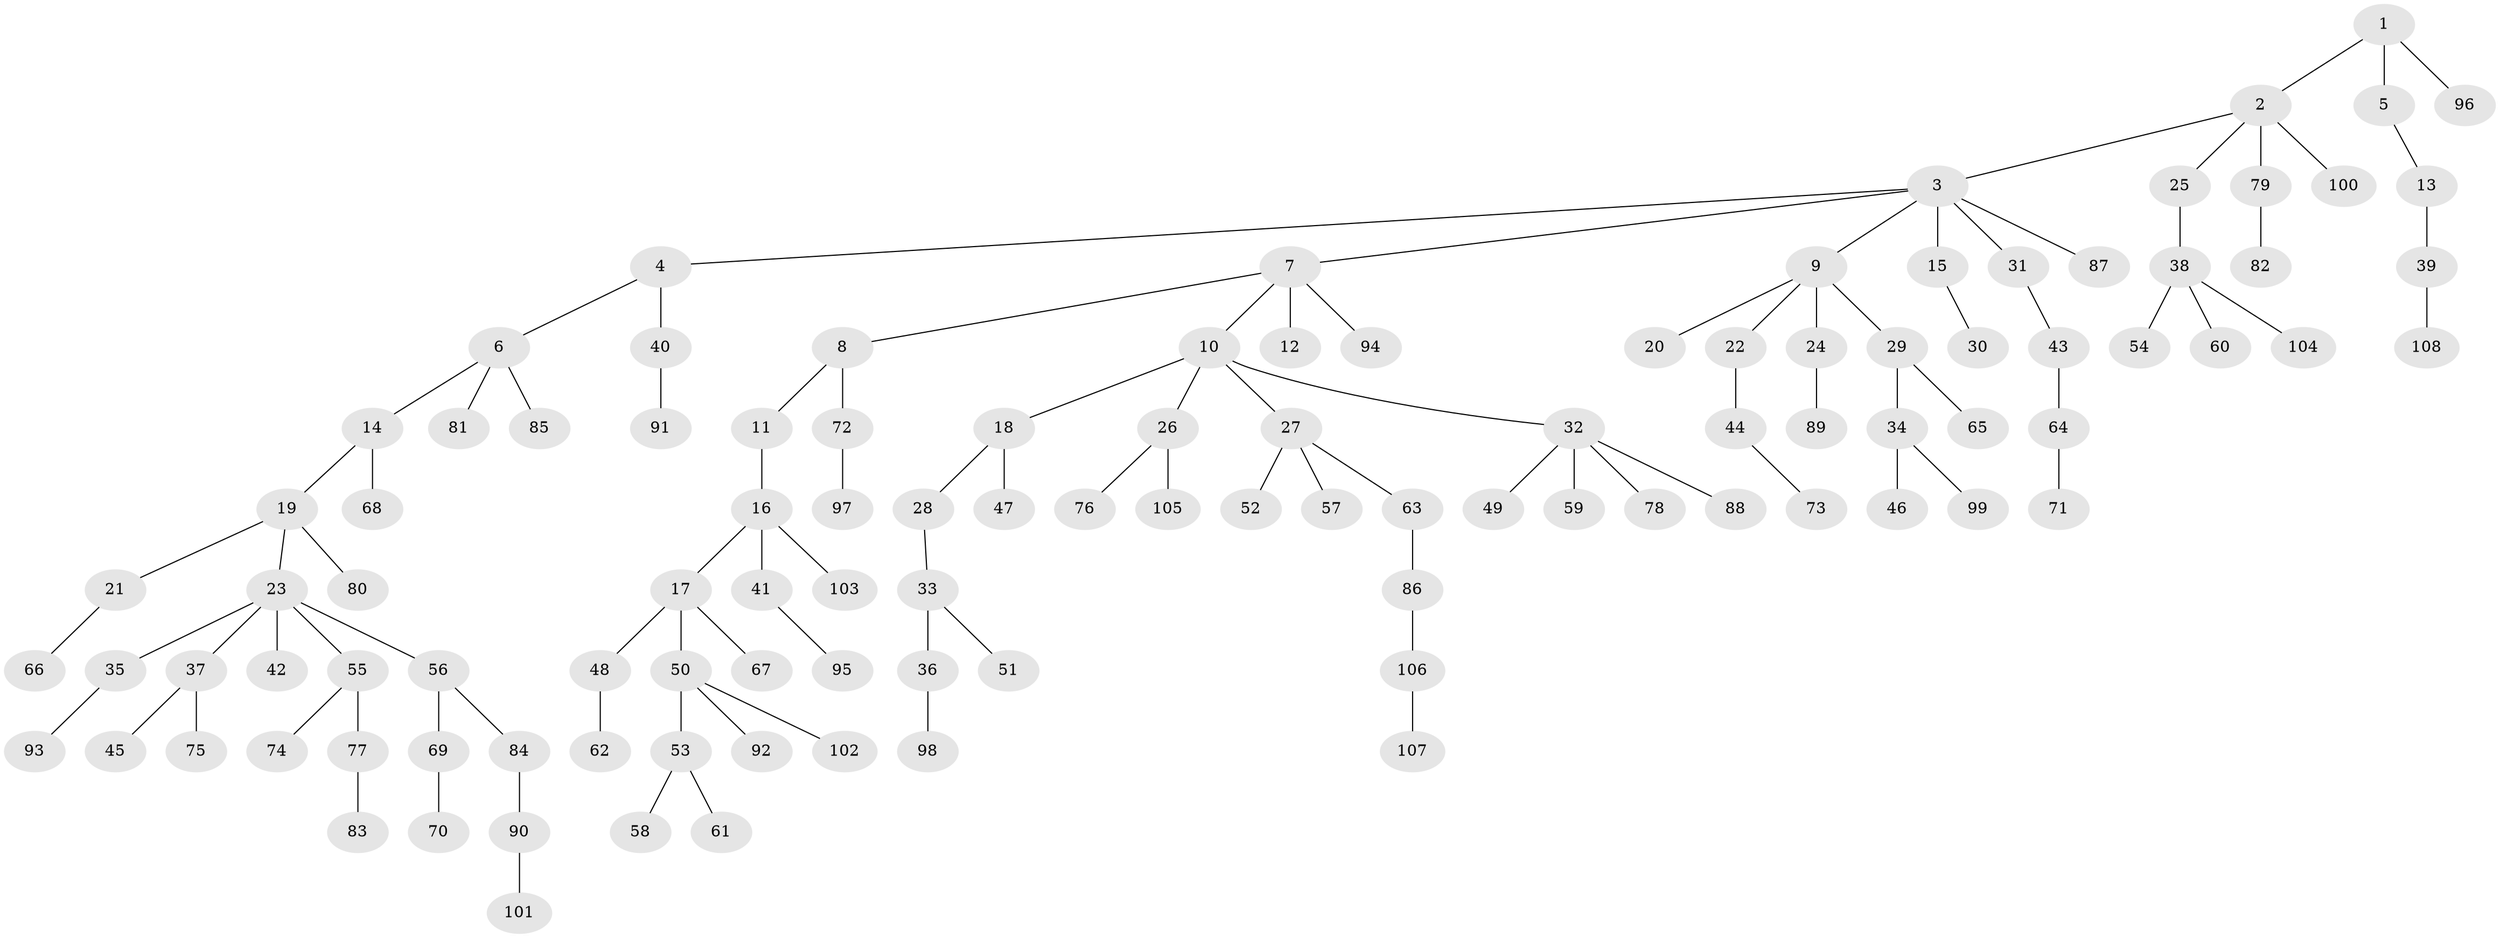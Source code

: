// Generated by graph-tools (version 1.1) at 2025/11/02/27/25 16:11:27]
// undirected, 108 vertices, 107 edges
graph export_dot {
graph [start="1"]
  node [color=gray90,style=filled];
  1;
  2;
  3;
  4;
  5;
  6;
  7;
  8;
  9;
  10;
  11;
  12;
  13;
  14;
  15;
  16;
  17;
  18;
  19;
  20;
  21;
  22;
  23;
  24;
  25;
  26;
  27;
  28;
  29;
  30;
  31;
  32;
  33;
  34;
  35;
  36;
  37;
  38;
  39;
  40;
  41;
  42;
  43;
  44;
  45;
  46;
  47;
  48;
  49;
  50;
  51;
  52;
  53;
  54;
  55;
  56;
  57;
  58;
  59;
  60;
  61;
  62;
  63;
  64;
  65;
  66;
  67;
  68;
  69;
  70;
  71;
  72;
  73;
  74;
  75;
  76;
  77;
  78;
  79;
  80;
  81;
  82;
  83;
  84;
  85;
  86;
  87;
  88;
  89;
  90;
  91;
  92;
  93;
  94;
  95;
  96;
  97;
  98;
  99;
  100;
  101;
  102;
  103;
  104;
  105;
  106;
  107;
  108;
  1 -- 2;
  1 -- 5;
  1 -- 96;
  2 -- 3;
  2 -- 25;
  2 -- 79;
  2 -- 100;
  3 -- 4;
  3 -- 7;
  3 -- 9;
  3 -- 15;
  3 -- 31;
  3 -- 87;
  4 -- 6;
  4 -- 40;
  5 -- 13;
  6 -- 14;
  6 -- 81;
  6 -- 85;
  7 -- 8;
  7 -- 10;
  7 -- 12;
  7 -- 94;
  8 -- 11;
  8 -- 72;
  9 -- 20;
  9 -- 22;
  9 -- 24;
  9 -- 29;
  10 -- 18;
  10 -- 26;
  10 -- 27;
  10 -- 32;
  11 -- 16;
  13 -- 39;
  14 -- 19;
  14 -- 68;
  15 -- 30;
  16 -- 17;
  16 -- 41;
  16 -- 103;
  17 -- 48;
  17 -- 50;
  17 -- 67;
  18 -- 28;
  18 -- 47;
  19 -- 21;
  19 -- 23;
  19 -- 80;
  21 -- 66;
  22 -- 44;
  23 -- 35;
  23 -- 37;
  23 -- 42;
  23 -- 55;
  23 -- 56;
  24 -- 89;
  25 -- 38;
  26 -- 76;
  26 -- 105;
  27 -- 52;
  27 -- 57;
  27 -- 63;
  28 -- 33;
  29 -- 34;
  29 -- 65;
  31 -- 43;
  32 -- 49;
  32 -- 59;
  32 -- 78;
  32 -- 88;
  33 -- 36;
  33 -- 51;
  34 -- 46;
  34 -- 99;
  35 -- 93;
  36 -- 98;
  37 -- 45;
  37 -- 75;
  38 -- 54;
  38 -- 60;
  38 -- 104;
  39 -- 108;
  40 -- 91;
  41 -- 95;
  43 -- 64;
  44 -- 73;
  48 -- 62;
  50 -- 53;
  50 -- 92;
  50 -- 102;
  53 -- 58;
  53 -- 61;
  55 -- 74;
  55 -- 77;
  56 -- 69;
  56 -- 84;
  63 -- 86;
  64 -- 71;
  69 -- 70;
  72 -- 97;
  77 -- 83;
  79 -- 82;
  84 -- 90;
  86 -- 106;
  90 -- 101;
  106 -- 107;
}
